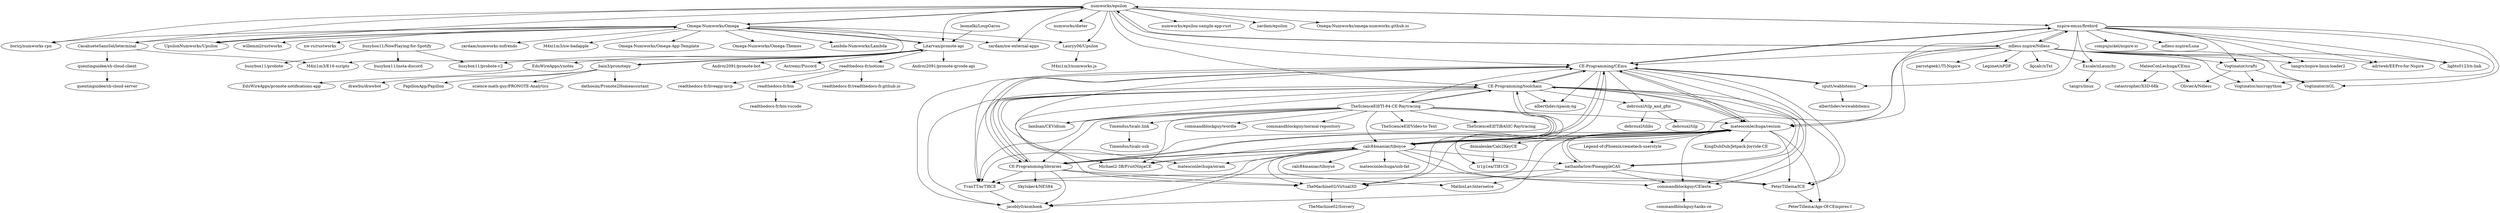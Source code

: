 digraph G {
"numworks/epsilon" -> "Omega-Numworks/Omega"
"numworks/epsilon" -> "numworks/dieter"
"numworks/epsilon" -> "Lauryy06/Upsilon"
"numworks/epsilon" -> "nspire-emus/firebird"
"numworks/epsilon" -> "CE-Programming/CEmu"
"numworks/epsilon" -> "boricj/numworks-rpn"
"numworks/epsilon" -> "numworks/epsilon-sample-app-rust"
"numworks/epsilon" -> "ndless-nspire/Ndless"
"numworks/epsilon" -> "CE-Programming/toolchain"
"numworks/epsilon" -> "CacahueteSansSel/leterminal"
"numworks/epsilon" -> "UpsilonNumworks/Upsilon"
"numworks/epsilon" -> "zardam/epsilon"
"numworks/epsilon" -> "Litarvan/pronote-api"
"numworks/epsilon" -> "zardam/nw-external-apps"
"numworks/epsilon" -> "Omega-Numworks/omega-numworks.github.io"
"Omega-Numworks/Omega" -> "Lauryy06/Upsilon"
"Omega-Numworks/Omega" -> "numworks/epsilon"
"Omega-Numworks/Omega" -> "UpsilonNumworks/Upsilon"
"Omega-Numworks/Omega" -> "CacahueteSansSel/leterminal"
"Omega-Numworks/Omega" -> "boricj/numworks-rpn"
"Omega-Numworks/Omega" -> "zardam/nw-external-apps"
"Omega-Numworks/Omega" -> "willemml/rustworks"
"Omega-Numworks/Omega" -> "nw-rs/rustworks"
"Omega-Numworks/Omega" -> "zardam/numworks-nofrendo"
"Omega-Numworks/Omega" -> "Litarvan/pronote-api"
"Omega-Numworks/Omega" -> "M4xi1m3/E16-scripts"
"Omega-Numworks/Omega" -> "M4xi1m3/nw-badapple"
"Omega-Numworks/Omega" -> "Omega-Numworks/Omega-App-Template"
"Omega-Numworks/Omega" -> "Omega-Numworks/Omega-Themes"
"Omega-Numworks/Omega" -> "Lambda-Numworks/Lambda"
"nspire-emus/firebird" -> "ndless-nspire/Ndless"
"nspire-emus/firebird" -> "CE-Programming/CEmu"
"nspire-emus/firebird" -> "lights0123/n-link"
"nspire-emus/firebird" -> "Vogtinator/crafti"
"nspire-emus/firebird" -> "sputt/wabbitemu"
"nspire-emus/firebird" -> "Excale/nLaunchy"
"nspire-emus/firebird" -> "numworks/epsilon"
"nspire-emus/firebird" -> "compujuckel/nspire-io"
"nspire-emus/firebird" -> "Vogtinator/nGL"
"nspire-emus/firebird" -> "mateoconlechuga/cesium"
"nspire-emus/firebird" -> "Vogtinator/micropython"
"nspire-emus/firebird" -> "ndless-nspire/Luna"
"nspire-emus/firebird" -> "tangrs/nspire-linux-loader2"
"nspire-emus/firebird" -> "adriweb/EEPro-for-Nspire"
"TheScienceElf/TI-84-CE-Raytracing" -> "CE-Programming/toolchain"
"TheScienceElf/TI-84-CE-Raytracing" -> "TheScienceElf/Video-to-Text" ["e"=1]
"TheScienceElf/TI-84-CE-Raytracing" -> "Timendus/ticalc.link"
"TheScienceElf/TI-84-CE-Raytracing" -> "tr1p1ea/TI81CE"
"TheScienceElf/TI-84-CE-Raytracing" -> "TheScienceElf/TiBASIC-Raytracing"
"TheScienceElf/TI-84-CE-Raytracing" -> "commandblockguy/wordle"
"TheScienceElf/TI-84-CE-Raytracing" -> "TheMachine02/Virtual3D"
"TheScienceElf/TI-84-CE-Raytracing" -> "mateoconlechuga/cesium"
"TheScienceElf/TI-84-CE-Raytracing" -> "commandblockguy/normal-repository"
"TheScienceElf/TI-84-CE-Raytracing" -> "calc84maniac/tiboyce"
"TheScienceElf/TI-84-CE-Raytracing" -> "Iambian/CEVidium"
"TheScienceElf/TI-84-CE-Raytracing" -> "CE-Programming/CEmu"
"TheScienceElf/TI-84-CE-Raytracing" -> "Michael2-3B/FruitNinjaCE"
"TheScienceElf/TI-84-CE-Raytracing" -> "YvanTT/arTIfiCE"
"TheScienceElf/TI-84-CE-Raytracing" -> "CE-Programming/libraries"
"Vogtinator/crafti" -> "Vogtinator/nGL"
"Vogtinator/crafti" -> "OlivierA/Ndless"
"Vogtinator/crafti" -> "Vogtinator/micropython"
"EduWireApps/ynotes" -> "EduWireApps/pronote-notifications-app"
"UpsilonNumworks/Upsilon" -> "Omega-Numworks/Omega"
"bain3/pronotepy" -> "Litarvan/pronote-api"
"bain3/pronotepy" -> "drawbu/drawbot"
"bain3/pronotepy" -> "PapillonApp/Papillon"
"bain3/pronotepy" -> "science-math-guy/PRONOTE-Analytics"
"bain3/pronotepy" -> "dathosim/Pronote2Homeassistant"
"mateoconlechuga/cesium" -> "YvanTT/arTIfiCE"
"mateoconlechuga/cesium" -> "PeterTillema/ICE"
"mateoconlechuga/cesium" -> "calc84maniac/tiboyce"
"mateoconlechuga/cesium" -> "CE-Programming/libraries"
"mateoconlechuga/cesium" -> "CE-Programming/toolchain"
"mateoconlechuga/cesium" -> "nathanfarlow/PineappleCAS"
"mateoconlechuga/cesium" -> "commandblockguy/CEleste"
"mateoconlechuga/cesium" -> "jacobly0/asmhook"
"mateoconlechuga/cesium" -> "Michael2-3B/FruitNinjaCE"
"mateoconlechuga/cesium" -> "CE-Programming/CEmu"
"mateoconlechuga/cesium" -> "PeterTillema/Age-Of-CEmpires-I"
"mateoconlechuga/cesium" -> "KingDubDub/Jetpack-Joyride-CE"
"mateoconlechuga/cesium" -> "dnmalenke/Calc2KeyCE"
"mateoconlechuga/cesium" -> "TheMachine02/Virtual3D"
"mateoconlechuga/cesium" -> "Legend-of-iPhoenix/cemetech-userstyle"
"leomelki/LoupGarou" -> "Litarvan/pronote-api"
"calc84maniac/tiboyce" -> "mateoconlechuga/cesium"
"calc84maniac/tiboyce" -> "CE-Programming/CEmu"
"calc84maniac/tiboyce" -> "YvanTT/arTIfiCE"
"calc84maniac/tiboyce" -> "CE-Programming/toolchain"
"calc84maniac/tiboyce" -> "PeterTillema/ICE"
"calc84maniac/tiboyce" -> "CE-Programming/libraries"
"calc84maniac/tiboyce" -> "calc84maniac/tiboyse"
"calc84maniac/tiboyce" -> "nathanfarlow/PineappleCAS"
"calc84maniac/tiboyce" -> "commandblockguy/CEleste"
"calc84maniac/tiboyce" -> "jacobly0/asmhook"
"calc84maniac/tiboyce" -> "MathisLav/internetce"
"calc84maniac/tiboyce" -> "TheMachine02/Virtual3D"
"calc84maniac/tiboyce" -> "Michael2-3B/FruitNinjaCE"
"calc84maniac/tiboyce" -> "mateoconlechuga/usb-fat"
"calc84maniac/tiboyce" -> "mateoconlechuga/oiram"
"CE-Programming/toolchain" -> "CE-Programming/CEmu"
"CE-Programming/toolchain" -> "mateoconlechuga/cesium"
"CE-Programming/toolchain" -> "CE-Programming/libraries"
"CE-Programming/toolchain" -> "calc84maniac/tiboyce"
"CE-Programming/toolchain" -> "PeterTillema/ICE"
"CE-Programming/toolchain" -> "YvanTT/arTIfiCE"
"CE-Programming/toolchain" -> "nathanfarlow/PineappleCAS"
"CE-Programming/toolchain" -> "debrouxl/tilp_and_gfm"
"CE-Programming/toolchain" -> "alberthdev/spasm-ng"
"CE-Programming/toolchain" -> "commandblockguy/CEleste"
"CE-Programming/toolchain" -> "Michael2-3B/FruitNinjaCE"
"CE-Programming/toolchain" -> "TheScienceElf/TI-84-CE-Raytracing"
"CE-Programming/toolchain" -> "jacobly0/asmhook"
"CE-Programming/toolchain" -> "Iambian/CEVidium"
"CE-Programming/toolchain" -> "TheMachine02/Virtual3D"
"PeterTillema/ICE" -> "PeterTillema/Age-Of-CEmpires-I"
"nathanfarlow/PineappleCAS" -> "YvanTT/arTIfiCE"
"nathanfarlow/PineappleCAS" -> "mateoconlechuga/cesium"
"nathanfarlow/PineappleCAS" -> "commandblockguy/CEleste"
"nathanfarlow/PineappleCAS" -> "PeterTillema/ICE"
"nathanfarlow/PineappleCAS" -> "MathisLav/internetce"
"ndless-nspire/Ndless" -> "nspire-emus/firebird"
"ndless-nspire/Ndless" -> "Vogtinator/crafti"
"ndless-nspire/Ndless" -> "Excale/nLaunchy"
"ndless-nspire/Ndless" -> "lights0123/n-link"
"ndless-nspire/Ndless" -> "tangrs/nspire-linux-loader2"
"ndless-nspire/Ndless" -> "parrotgeek1/TI-Nspire"
"ndless-nspire/Ndless" -> "Vogtinator/micropython"
"ndless-nspire/Ndless" -> "Vogtinator/nGL"
"ndless-nspire/Ndless" -> "CE-Programming/CEmu"
"ndless-nspire/Ndless" -> "numworks/epsilon"
"ndless-nspire/Ndless" -> "Legimet/nPDF"
"ndless-nspire/Ndless" -> "adriweb/EEPro-for-Nspire"
"ndless-nspire/Ndless" -> "calc84maniac/tiboyce"
"ndless-nspire/Ndless" -> "mateoconlechuga/cesium"
"ndless-nspire/Ndless" -> "lkjcalc/nTxt"
"Litarvan/pronote-api" -> "bain3/pronotepy"
"Litarvan/pronote-api" -> "EduWireApps/ynotes"
"Litarvan/pronote-api" -> "busybox11/probote-v2"
"Litarvan/pronote-api" -> "Androz2091/pronote-bot"
"Litarvan/pronote-api" -> "Omega-Numworks/Omega"
"Litarvan/pronote-api" -> "Astremy/Piscord"
"Litarvan/pronote-api" -> "readthedocs-fr/notions"
"Litarvan/pronote-api" -> "Androz2091/pronote-qrcode-api"
"commandblockguy/CEleste" -> "commandblockguy/tanks-ce"
"CE-Programming/CEmu" -> "CE-Programming/toolchain"
"CE-Programming/CEmu" -> "mateoconlechuga/cesium"
"CE-Programming/CEmu" -> "calc84maniac/tiboyce"
"CE-Programming/CEmu" -> "CE-Programming/libraries"
"CE-Programming/CEmu" -> "nspire-emus/firebird"
"CE-Programming/CEmu" -> "YvanTT/arTIfiCE"
"CE-Programming/CEmu" -> "nathanfarlow/PineappleCAS"
"CE-Programming/CEmu" -> "PeterTillema/ICE"
"CE-Programming/CEmu" -> "sputt/wabbitemu"
"CE-Programming/CEmu" -> "debrouxl/tilp_and_gfm"
"CE-Programming/CEmu" -> "mateoconlechuga/oiram"
"CE-Programming/CEmu" -> "jacobly0/asmhook"
"CE-Programming/CEmu" -> "TheMachine02/Virtual3D"
"CE-Programming/CEmu" -> "alberthdev/spasm-ng"
"CE-Programming/CEmu" -> "commandblockguy/CEleste"
"sputt/wabbitemu" -> "alberthdev/wxwabbitemu"
"sputt/wabbitemu" -> "CE-Programming/CEmu"
"YvanTT/arTIfiCE" -> "jacobly0/asmhook"
"Lauryy06/Upsilon" -> "M4xi1m3/numworks.js"
"busybox11/NowPlaying-for-Spotify" -> "busybox11/probote-v2"
"busybox11/NowPlaying-for-Spotify" -> "busybox11/insta-discord"
"busybox11/NowPlaying-for-Spotify" -> "busybox11/probote"
"CacahueteSansSel/leterminal" -> "M4xi1m3/E16-scripts"
"CacahueteSansSel/leterminal" -> "quentinguidee/sh-cloud-client"
"readthedocs-fr/bin" -> "readthedocs-fr/bin-vscode"
"readthedocs-fr/notions" -> "readthedocs-fr/readthedocs-fr.github.io"
"readthedocs-fr/notions" -> "readthedocs-fr/liveapp-mvp"
"readthedocs-fr/notions" -> "readthedocs-fr/bin"
"TheMachine02/Virtual3D" -> "TheMachine02/Sorcery"
"dnmalenke/Calc2KeyCE" -> "tr1p1ea/TI81CE"
"CE-Programming/libraries" -> "mateoconlechuga/cesium"
"CE-Programming/libraries" -> "CE-Programming/toolchain"
"CE-Programming/libraries" -> "YvanTT/arTIfiCE"
"CE-Programming/libraries" -> "CE-Programming/CEmu"
"CE-Programming/libraries" -> "Skyluker4/NES84"
"CE-Programming/libraries" -> "PeterTillema/ICE"
"CE-Programming/libraries" -> "calc84maniac/tiboyce"
"CE-Programming/libraries" -> "jacobly0/asmhook"
"CE-Programming/libraries" -> "TheMachine02/Virtual3D"
"Excale/nLaunchy" -> "tangrs/linux"
"MateoConLechuga/CEmu" -> "OlivierA/Ndless"
"MateoConLechuga/CEmu" -> "catastropher/X3D-68k"
"quentinguidee/sh-cloud-client" -> "quentinguidee/sh-cloud-server"
"debrouxl/tilp_and_gfm" -> "debrouxl/tilibs"
"debrouxl/tilp_and_gfm" -> "debrouxl/tilp"
"Timendus/ticalc.link" -> "Timendus/ticalc-usb"
"numworks/epsilon" ["l"="-42.628,13.97"]
"Omega-Numworks/Omega" ["l"="-42.595,14.017"]
"numworks/dieter" ["l"="-42.589,13.956"]
"Lauryy06/Upsilon" ["l"="-42.582,13.983"]
"nspire-emus/firebird" ["l"="-42.685,13.927"]
"CE-Programming/CEmu" ["l"="-42.661,13.891"]
"boricj/numworks-rpn" ["l"="-42.611,13.993"]
"numworks/epsilon-sample-app-rust" ["l"="-42.653,13.997"]
"ndless-nspire/Ndless" ["l"="-42.676,13.945"]
"CE-Programming/toolchain" ["l"="-42.63,13.88"]
"CacahueteSansSel/leterminal" ["l"="-42.626,14.014"]
"UpsilonNumworks/Upsilon" ["l"="-42.597,13.995"]
"zardam/epsilon" ["l"="-42.638,13.997"]
"Litarvan/pronote-api" ["l"="-42.571,14.061"]
"zardam/nw-external-apps" ["l"="-42.618,14.001"]
"Omega-Numworks/omega-numworks.github.io" ["l"="-42.609,13.952"]
"willemml/rustworks" ["l"="-42.573,14.019"]
"nw-rs/rustworks" ["l"="-42.614,14.041"]
"zardam/numworks-nofrendo" ["l"="-42.559,14.015"]
"M4xi1m3/E16-scripts" ["l"="-42.617,14.027"]
"M4xi1m3/nw-badapple" ["l"="-42.571,14.005"]
"Omega-Numworks/Omega-App-Template" ["l"="-42.601,14.04"]
"Omega-Numworks/Omega-Themes" ["l"="-42.575,14.032"]
"Lambda-Numworks/Lambda" ["l"="-42.589,14.037"]
"lights0123/n-link" ["l"="-42.686,13.967"]
"Vogtinator/crafti" ["l"="-42.725,13.95"]
"sputt/wabbitemu" ["l"="-42.706,13.892"]
"Excale/nLaunchy" ["l"="-42.723,13.931"]
"compujuckel/nspire-io" ["l"="-42.66,13.926"]
"Vogtinator/nGL" ["l"="-42.706,13.934"]
"mateoconlechuga/cesium" ["l"="-42.644,13.879"]
"Vogtinator/micropython" ["l"="-42.708,13.945"]
"ndless-nspire/Luna" ["l"="-42.725,13.913"]
"tangrs/nspire-linux-loader2" ["l"="-42.71,13.963"]
"adriweb/EEPro-for-Nspire" ["l"="-42.697,13.954"]
"TheScienceElf/TI-84-CE-Raytracing" ["l"="-42.605,13.857"]
"TheScienceElf/Video-to-Text" ["l"="-42.619,14.658"]
"Timendus/ticalc.link" ["l"="-42.566,13.835"]
"tr1p1ea/TI81CE" ["l"="-42.599,13.83"]
"TheScienceElf/TiBASIC-Raytracing" ["l"="-42.583,13.827"]
"commandblockguy/wordle" ["l"="-42.569,13.857"]
"TheMachine02/Virtual3D" ["l"="-42.618,13.888"]
"commandblockguy/normal-repository" ["l"="-42.579,13.845"]
"calc84maniac/tiboyce" ["l"="-42.652,13.869"]
"Iambian/CEVidium" ["l"="-42.59,13.876"]
"Michael2-3B/FruitNinjaCE" ["l"="-42.611,13.875"]
"YvanTT/arTIfiCE" ["l"="-42.638,13.856"]
"CE-Programming/libraries" ["l"="-42.629,13.865"]
"OlivierA/Ndless" ["l"="-42.772,13.965"]
"EduWireApps/ynotes" ["l"="-42.543,14.102"]
"EduWireApps/pronote-notifications-app" ["l"="-42.525,14.123"]
"bain3/pronotepy" ["l"="-42.522,14.063"]
"drawbu/drawbot" ["l"="-42.499,14.045"]
"PapillonApp/Papillon" ["l"="-42.486,14.078"]
"science-math-guy/PRONOTE-Analytics" ["l"="-42.507,14.084"]
"dathosim/Pronote2Homeassistant" ["l"="-42.496,14.062"]
"PeterTillema/ICE" ["l"="-42.641,13.896"]
"nathanfarlow/PineappleCAS" ["l"="-42.668,13.87"]
"commandblockguy/CEleste" ["l"="-42.665,13.856"]
"jacobly0/asmhook" ["l"="-42.649,13.856"]
"PeterTillema/Age-Of-CEmpires-I" ["l"="-42.626,13.906"]
"KingDubDub/Jetpack-Joyride-CE" ["l"="-42.637,13.831"]
"dnmalenke/Calc2KeyCE" ["l"="-42.617,13.839"]
"Legend-of-iPhoenix/cemetech-userstyle" ["l"="-42.628,13.847"]
"leomelki/LoupGarou" ["l"="-42.543,14.079"]
"calc84maniac/tiboyse" ["l"="-42.658,13.825"]
"MathisLav/internetce" ["l"="-42.678,13.844"]
"mateoconlechuga/usb-fat" ["l"="-42.665,13.839"]
"mateoconlechuga/oiram" ["l"="-42.688,13.874"]
"debrouxl/tilp_and_gfm" ["l"="-42.693,13.853"]
"alberthdev/spasm-ng" ["l"="-42.65,13.843"]
"parrotgeek1/TI-Nspire" ["l"="-42.702,13.983"]
"Legimet/nPDF" ["l"="-42.682,13.987"]
"lkjcalc/nTxt" ["l"="-42.666,13.971"]
"busybox11/probote-v2" ["l"="-42.597,14.105"]
"Androz2091/pronote-bot" ["l"="-42.594,14.076"]
"Astremy/Piscord" ["l"="-42.575,14.087"]
"readthedocs-fr/notions" ["l"="-42.567,14.114"]
"Androz2091/pronote-qrcode-api" ["l"="-42.55,14.05"]
"commandblockguy/tanks-ce" ["l"="-42.681,13.823"]
"alberthdev/wxwabbitemu" ["l"="-42.74,13.88"]
"M4xi1m3/numworks.js" ["l"="-42.558,13.978"]
"busybox11/NowPlaying-for-Spotify" ["l"="-42.615,14.141"]
"busybox11/insta-discord" ["l"="-42.614,14.165"]
"busybox11/probote" ["l"="-42.633,14.157"]
"quentinguidee/sh-cloud-client" ["l"="-42.645,14.036"]
"readthedocs-fr/bin" ["l"="-42.563,14.144"]
"readthedocs-fr/bin-vscode" ["l"="-42.559,14.162"]
"readthedocs-fr/readthedocs-fr.github.io" ["l"="-42.578,14.132"]
"readthedocs-fr/liveapp-mvp" ["l"="-42.554,14.131"]
"TheMachine02/Sorcery" ["l"="-42.591,13.9"]
"Skyluker4/NES84" ["l"="-42.62,13.823"]
"tangrs/linux" ["l"="-42.756,13.93"]
"MateoConLechuga/CEmu" ["l"="-42.809,13.976"]
"catastropher/X3D-68k" ["l"="-42.834,13.983"]
"quentinguidee/sh-cloud-server" ["l"="-42.657,14.053"]
"debrouxl/tilibs" ["l"="-42.727,13.835"]
"debrouxl/tilp" ["l"="-42.708,13.827"]
"Timendus/ticalc-usb" ["l"="-42.547,13.821"]
}